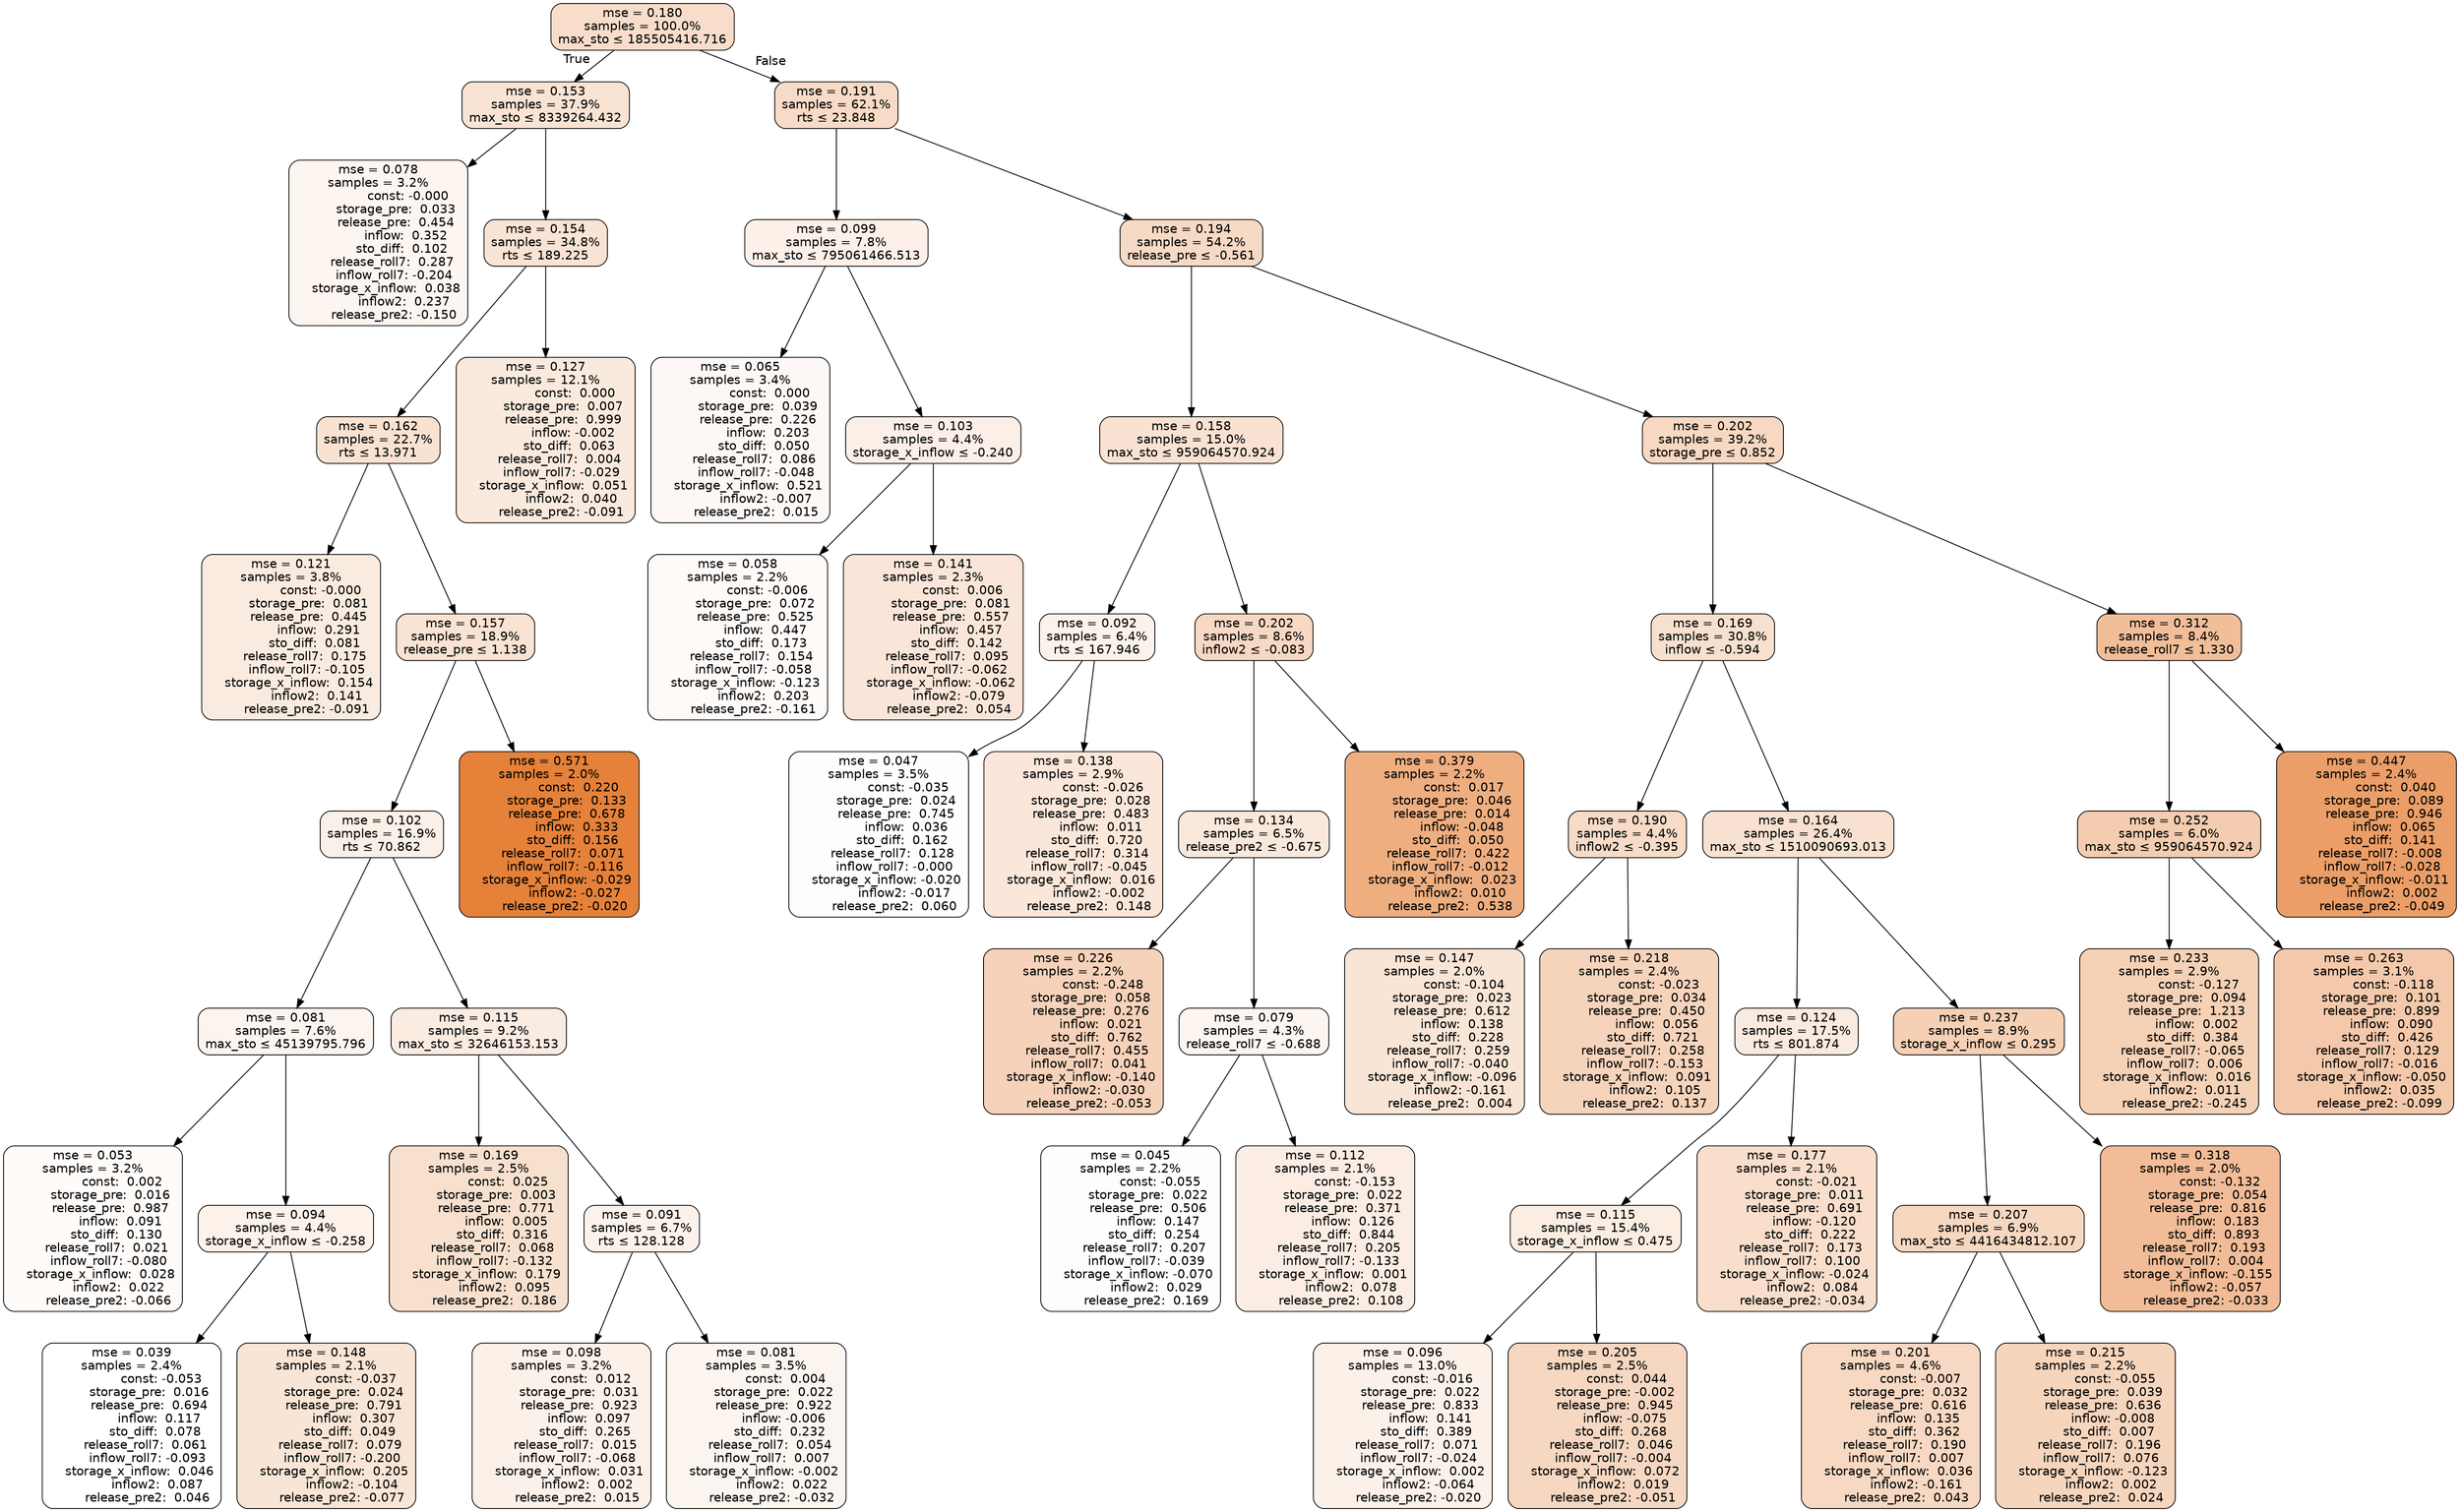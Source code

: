 digraph tree {
bgcolor="transparent"
node [shape=rectangle, style="filled, rounded", color="black", fontname=helvetica] ;
edge [fontname=helvetica] ;
	"0" [label="mse = 0.180
samples = 100.0%
max_sto &le; 185505416.716", fillcolor="#f8ddca"]
	"1" [label="mse = 0.153
samples = 37.9%
max_sto &le; 8339264.432", fillcolor="#f9e4d4"]
	"2" [label="mse = 0.078
samples = 3.2%
               const: -0.000
         storage_pre:  0.033
         release_pre:  0.454
              inflow:  0.352
            sto_diff:  0.102
       release_roll7:  0.287
        inflow_roll7: -0.204
    storage_x_inflow:  0.038
             inflow2:  0.237
        release_pre2: -0.150", fillcolor="#fdf5f0"]
	"3" [label="mse = 0.154
samples = 34.8%
rts &le; 189.225", fillcolor="#f9e3d4"]
	"4" [label="mse = 0.162
samples = 22.7%
rts &le; 13.971", fillcolor="#f9e2d1"]
	"5" [label="mse = 0.121
samples = 3.8%
               const: -0.000
         storage_pre:  0.081
         release_pre:  0.445
              inflow:  0.291
            sto_diff:  0.081
       release_roll7:  0.175
        inflow_roll7: -0.105
    storage_x_inflow:  0.154
             inflow2:  0.141
        release_pre2: -0.091", fillcolor="#faebe0"]
	"6" [label="mse = 0.157
samples = 18.9%
release_pre &le; 1.138", fillcolor="#f9e3d3"]
	"7" [label="mse = 0.102
samples = 16.9%
rts &le; 70.862", fillcolor="#fbf0e7"]
	"8" [label="mse = 0.081
samples = 7.6%
max_sto &le; 45139795.796", fillcolor="#fcf5ef"]
	"9" [label="mse = 0.053
samples = 3.2%
               const:  0.002
         storage_pre:  0.016
         release_pre:  0.987
              inflow:  0.091
            sto_diff:  0.130
       release_roll7:  0.021
        inflow_roll7: -0.080
    storage_x_inflow:  0.028
             inflow2:  0.022
        release_pre2: -0.066", fillcolor="#fefbf9"]
	"10" [label="mse = 0.094
samples = 4.4%
storage_x_inflow &le; -0.258", fillcolor="#fcf2ea"]
	"11" [label="mse = 0.039
samples = 2.4%
               const: -0.053
         storage_pre:  0.016
         release_pre:  0.694
              inflow:  0.117
            sto_diff:  0.078
       release_roll7:  0.061
        inflow_roll7: -0.093
    storage_x_inflow:  0.046
             inflow2:  0.087
        release_pre2:  0.046", fillcolor="#ffffff"]
	"12" [label="mse = 0.148
samples = 2.1%
               const: -0.037
         storage_pre:  0.024
         release_pre:  0.791
              inflow:  0.307
            sto_diff:  0.049
       release_roll7:  0.079
        inflow_roll7: -0.200
    storage_x_inflow:  0.205
             inflow2: -0.104
        release_pre2: -0.077", fillcolor="#f9e5d6"]
	"13" [label="mse = 0.115
samples = 9.2%
max_sto &le; 32646153.153", fillcolor="#fbece2"]
	"14" [label="mse = 0.169
samples = 2.5%
               const:  0.025
         storage_pre:  0.003
         release_pre:  0.771
              inflow:  0.005
            sto_diff:  0.316
       release_roll7:  0.068
        inflow_roll7: -0.132
    storage_x_inflow:  0.179
             inflow2:  0.095
        release_pre2:  0.186", fillcolor="#f8e0ce"]
	"15" [label="mse = 0.091
samples = 6.7%
rts &le; 128.128", fillcolor="#fcf2eb"]
	"16" [label="mse = 0.098
samples = 3.2%
               const:  0.012
         storage_pre:  0.031
         release_pre:  0.923
              inflow:  0.097
            sto_diff:  0.265
       release_roll7:  0.015
        inflow_roll7: -0.068
    storage_x_inflow:  0.031
             inflow2:  0.002
        release_pre2:  0.015", fillcolor="#fcf1e9"]
	"17" [label="mse = 0.081
samples = 3.5%
               const:  0.004
         storage_pre:  0.022
         release_pre:  0.922
              inflow: -0.006
            sto_diff:  0.232
       release_roll7:  0.054
        inflow_roll7:  0.007
    storage_x_inflow: -0.002
             inflow2:  0.022
        release_pre2: -0.032", fillcolor="#fcf5ef"]
	"18" [label="mse = 0.571
samples = 2.0%
               const:  0.220
         storage_pre:  0.133
         release_pre:  0.678
              inflow:  0.333
            sto_diff:  0.156
       release_roll7:  0.071
        inflow_roll7: -0.116
    storage_x_inflow: -0.029
             inflow2: -0.027
        release_pre2: -0.020", fillcolor="#e58139"]
	"19" [label="mse = 0.127
samples = 12.1%
               const:  0.000
         storage_pre:  0.007
         release_pre:  0.999
              inflow: -0.002
            sto_diff:  0.063
       release_roll7:  0.004
        inflow_roll7: -0.029
    storage_x_inflow:  0.051
             inflow2:  0.040
        release_pre2: -0.091", fillcolor="#faeade"]
	"20" [label="mse = 0.191
samples = 62.1%
rts &le; 23.848", fillcolor="#f7dbc6"]
	"21" [label="mse = 0.099
samples = 7.8%
max_sto &le; 795061466.513", fillcolor="#fcf0e8"]
	"22" [label="mse = 0.065
samples = 3.4%
               const:  0.000
         storage_pre:  0.039
         release_pre:  0.226
              inflow:  0.203
            sto_diff:  0.050
       release_roll7:  0.086
        inflow_roll7: -0.048
    storage_x_inflow:  0.521
             inflow2: -0.007
        release_pre2:  0.015", fillcolor="#fdf8f5"]
	"23" [label="mse = 0.103
samples = 4.4%
storage_x_inflow &le; -0.240", fillcolor="#fbefe7"]
	"24" [label="mse = 0.058
samples = 2.2%
               const: -0.006
         storage_pre:  0.072
         release_pre:  0.525
              inflow:  0.447
            sto_diff:  0.173
       release_roll7:  0.154
        inflow_roll7: -0.058
    storage_x_inflow: -0.123
             inflow2:  0.203
        release_pre2: -0.161", fillcolor="#fefaf8"]
	"25" [label="mse = 0.141
samples = 2.3%
               const:  0.006
         storage_pre:  0.081
         release_pre:  0.557
              inflow:  0.457
            sto_diff:  0.142
       release_roll7:  0.095
        inflow_roll7: -0.062
    storage_x_inflow: -0.062
             inflow2: -0.079
        release_pre2:  0.054", fillcolor="#fae6d9"]
	"26" [label="mse = 0.194
samples = 54.2%
release_pre &le; -0.561", fillcolor="#f7dac5"]
	"27" [label="mse = 0.158
samples = 15.0%
max_sto &le; 959064570.924", fillcolor="#f9e2d2"]
	"28" [label="mse = 0.092
samples = 6.4%
rts &le; 167.946", fillcolor="#fcf2eb"]
	"29" [label="mse = 0.047
samples = 3.5%
               const: -0.035
         storage_pre:  0.024
         release_pre:  0.745
              inflow:  0.036
            sto_diff:  0.162
       release_roll7:  0.128
        inflow_roll7: -0.000
    storage_x_inflow: -0.020
             inflow2: -0.017
        release_pre2:  0.060", fillcolor="#fefdfc"]
	"30" [label="mse = 0.138
samples = 2.9%
               const: -0.026
         storage_pre:  0.028
         release_pre:  0.483
              inflow:  0.011
            sto_diff:  0.720
       release_roll7:  0.314
        inflow_roll7: -0.045
    storage_x_inflow:  0.016
             inflow2: -0.002
        release_pre2:  0.148", fillcolor="#fae7da"]
	"31" [label="mse = 0.202
samples = 8.6%
inflow2 &le; -0.083", fillcolor="#f7d8c2"]
	"32" [label="mse = 0.134
samples = 6.5%
release_pre2 &le; -0.675", fillcolor="#fae8db"]
	"33" [label="mse = 0.226
samples = 2.2%
               const: -0.248
         storage_pre:  0.058
         release_pre:  0.276
              inflow:  0.021
            sto_diff:  0.762
       release_roll7:  0.455
        inflow_roll7:  0.041
    storage_x_inflow: -0.140
             inflow2: -0.030
        release_pre2: -0.053", fillcolor="#f5d2b9"]
	"34" [label="mse = 0.079
samples = 4.3%
release_roll7 &le; -0.688", fillcolor="#fdf5f0"]
	"35" [label="mse = 0.045
samples = 2.2%
               const: -0.055
         storage_pre:  0.022
         release_pre:  0.506
              inflow:  0.147
            sto_diff:  0.254
       release_roll7:  0.207
        inflow_roll7: -0.039
    storage_x_inflow: -0.070
             inflow2:  0.029
        release_pre2:  0.169", fillcolor="#fefdfc"]
	"36" [label="mse = 0.112
samples = 2.1%
               const: -0.153
         storage_pre:  0.022
         release_pre:  0.371
              inflow:  0.126
            sto_diff:  0.844
       release_roll7:  0.205
        inflow_roll7: -0.133
    storage_x_inflow:  0.001
             inflow2:  0.078
        release_pre2:  0.108", fillcolor="#fbede3"]
	"37" [label="mse = 0.379
samples = 2.2%
               const:  0.017
         storage_pre:  0.046
         release_pre:  0.014
              inflow: -0.048
            sto_diff:  0.050
       release_roll7:  0.422
        inflow_roll7: -0.012
    storage_x_inflow:  0.023
             inflow2:  0.010
        release_pre2:  0.538", fillcolor="#eeae80"]
	"38" [label="mse = 0.202
samples = 39.2%
storage_pre &le; 0.852", fillcolor="#f7d8c2"]
	"39" [label="mse = 0.169
samples = 30.8%
inflow &le; -0.594", fillcolor="#f8e0ce"]
	"40" [label="mse = 0.190
samples = 4.4%
inflow2 &le; -0.395", fillcolor="#f7dbc6"]
	"41" [label="mse = 0.147
samples = 2.0%
               const: -0.104
         storage_pre:  0.023
         release_pre:  0.612
              inflow:  0.138
            sto_diff:  0.228
       release_roll7:  0.259
        inflow_roll7: -0.040
    storage_x_inflow: -0.096
             inflow2: -0.161
        release_pre2:  0.004", fillcolor="#f9e5d6"]
	"42" [label="mse = 0.218
samples = 2.4%
               const: -0.023
         storage_pre:  0.034
         release_pre:  0.450
              inflow:  0.056
            sto_diff:  0.721
       release_roll7:  0.258
        inflow_roll7: -0.153
    storage_x_inflow:  0.091
             inflow2:  0.105
        release_pre2:  0.137", fillcolor="#f6d4bc"]
	"43" [label="mse = 0.164
samples = 26.4%
max_sto &le; 1510090693.013", fillcolor="#f8e1d0"]
	"44" [label="mse = 0.124
samples = 17.5%
rts &le; 801.874", fillcolor="#faeadf"]
	"45" [label="mse = 0.115
samples = 15.4%
storage_x_inflow &le; 0.475", fillcolor="#fbede2"]
	"46" [label="mse = 0.096
samples = 13.0%
               const: -0.016
         storage_pre:  0.022
         release_pre:  0.833
              inflow:  0.141
            sto_diff:  0.389
       release_roll7:  0.071
        inflow_roll7: -0.024
    storage_x_inflow:  0.002
             inflow2: -0.064
        release_pre2: -0.020", fillcolor="#fcf1e9"]
	"47" [label="mse = 0.205
samples = 2.5%
               const:  0.044
         storage_pre: -0.002
         release_pre:  0.945
              inflow: -0.075
            sto_diff:  0.268
       release_roll7:  0.046
        inflow_roll7: -0.004
    storage_x_inflow:  0.072
             inflow2:  0.019
        release_pre2: -0.051", fillcolor="#f6d7c1"]
	"48" [label="mse = 0.177
samples = 2.1%
               const: -0.021
         storage_pre:  0.011
         release_pre:  0.691
              inflow: -0.120
            sto_diff:  0.222
       release_roll7:  0.173
        inflow_roll7:  0.100
    storage_x_inflow: -0.024
             inflow2:  0.084
        release_pre2: -0.034", fillcolor="#f8decb"]
	"49" [label="mse = 0.237
samples = 8.9%
storage_x_inflow &le; 0.295", fillcolor="#f5d0b5"]
	"50" [label="mse = 0.207
samples = 6.9%
max_sto &le; 4416434812.107", fillcolor="#f6d7c0"]
	"51" [label="mse = 0.201
samples = 4.6%
               const: -0.007
         storage_pre:  0.032
         release_pre:  0.616
              inflow:  0.135
            sto_diff:  0.362
       release_roll7:  0.190
        inflow_roll7:  0.007
    storage_x_inflow:  0.036
             inflow2: -0.161
        release_pre2:  0.043", fillcolor="#f7d8c2"]
	"52" [label="mse = 0.215
samples = 2.2%
               const: -0.055
         storage_pre:  0.039
         release_pre:  0.636
              inflow: -0.008
            sto_diff:  0.007
       release_roll7:  0.196
        inflow_roll7:  0.076
    storage_x_inflow: -0.123
             inflow2:  0.002
        release_pre2:  0.024", fillcolor="#f6d5bd"]
	"53" [label="mse = 0.318
samples = 2.0%
               const: -0.132
         storage_pre:  0.054
         release_pre:  0.816
              inflow:  0.183
            sto_diff:  0.893
       release_roll7:  0.193
        inflow_roll7:  0.004
    storage_x_inflow: -0.155
             inflow2: -0.057
        release_pre2: -0.033", fillcolor="#f1bc97"]
	"54" [label="mse = 0.312
samples = 8.4%
release_roll7 &le; 1.330", fillcolor="#f1be99"]
	"55" [label="mse = 0.252
samples = 6.0%
max_sto &le; 959064570.924", fillcolor="#f4ccaf"]
	"56" [label="mse = 0.233
samples = 2.9%
               const: -0.127
         storage_pre:  0.094
         release_pre:  1.213
              inflow:  0.002
            sto_diff:  0.384
       release_roll7: -0.065
        inflow_roll7:  0.006
    storage_x_inflow:  0.016
             inflow2:  0.011
        release_pre2: -0.245", fillcolor="#f5d1b6"]
	"57" [label="mse = 0.263
samples = 3.1%
               const: -0.118
         storage_pre:  0.101
         release_pre:  0.899
              inflow:  0.090
            sto_diff:  0.426
       release_roll7:  0.129
        inflow_roll7: -0.016
    storage_x_inflow: -0.050
             inflow2:  0.035
        release_pre2: -0.099", fillcolor="#f4c9ab"]
	"58" [label="mse = 0.447
samples = 2.4%
               const:  0.040
         storage_pre:  0.089
         release_pre:  0.946
              inflow:  0.065
            sto_diff:  0.141
       release_roll7: -0.008
        inflow_roll7: -0.028
    storage_x_inflow: -0.011
             inflow2:  0.002
        release_pre2: -0.049", fillcolor="#eb9e67"]

	"0" -> "1" [labeldistance=2.5, labelangle=45, headlabel="True"]
	"1" -> "2"
	"1" -> "3"
	"3" -> "4"
	"4" -> "5"
	"4" -> "6"
	"6" -> "7"
	"7" -> "8"
	"8" -> "9"
	"8" -> "10"
	"10" -> "11"
	"10" -> "12"
	"7" -> "13"
	"13" -> "14"
	"13" -> "15"
	"15" -> "16"
	"15" -> "17"
	"6" -> "18"
	"3" -> "19"
	"0" -> "20" [labeldistance=2.5, labelangle=-45, headlabel="False"]
	"20" -> "21"
	"21" -> "22"
	"21" -> "23"
	"23" -> "24"
	"23" -> "25"
	"20" -> "26"
	"26" -> "27"
	"27" -> "28"
	"28" -> "29"
	"28" -> "30"
	"27" -> "31"
	"31" -> "32"
	"32" -> "33"
	"32" -> "34"
	"34" -> "35"
	"34" -> "36"
	"31" -> "37"
	"26" -> "38"
	"38" -> "39"
	"39" -> "40"
	"40" -> "41"
	"40" -> "42"
	"39" -> "43"
	"43" -> "44"
	"44" -> "45"
	"45" -> "46"
	"45" -> "47"
	"44" -> "48"
	"43" -> "49"
	"49" -> "50"
	"50" -> "51"
	"50" -> "52"
	"49" -> "53"
	"38" -> "54"
	"54" -> "55"
	"55" -> "56"
	"55" -> "57"
	"54" -> "58"
}
